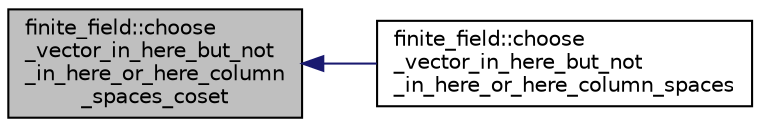 digraph "finite_field::choose_vector_in_here_but_not_in_here_or_here_column_spaces_coset"
{
  edge [fontname="Helvetica",fontsize="10",labelfontname="Helvetica",labelfontsize="10"];
  node [fontname="Helvetica",fontsize="10",shape=record];
  rankdir="LR";
  Node1924 [label="finite_field::choose\l_vector_in_here_but_not\l_in_here_or_here_column\l_spaces_coset",height=0.2,width=0.4,color="black", fillcolor="grey75", style="filled", fontcolor="black"];
  Node1924 -> Node1925 [dir="back",color="midnightblue",fontsize="10",style="solid",fontname="Helvetica"];
  Node1925 [label="finite_field::choose\l_vector_in_here_but_not\l_in_here_or_here_column_spaces",height=0.2,width=0.4,color="black", fillcolor="white", style="filled",URL="$df/d5a/classfinite__field.html#a688e9d56f73ca63e74692747ab55f621"];
}
